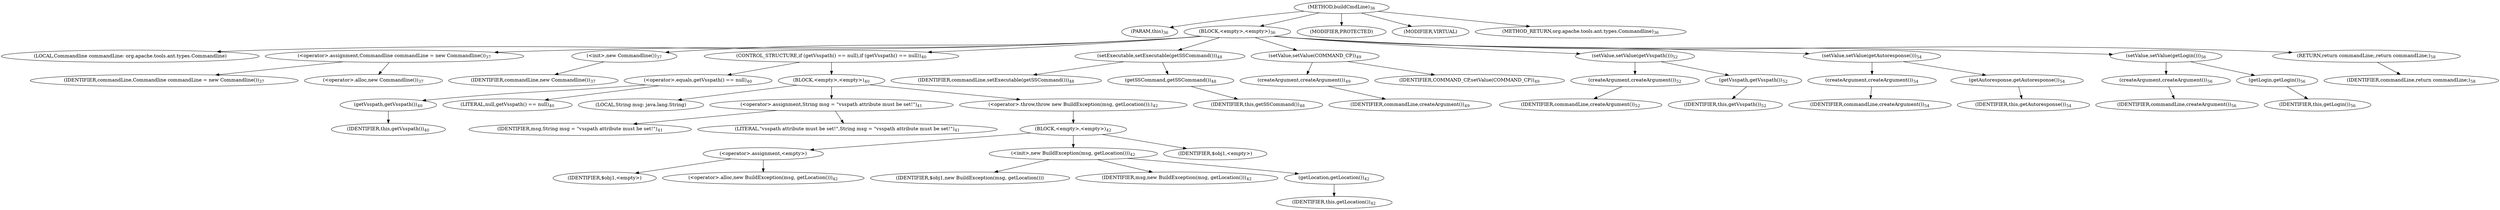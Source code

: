 digraph "buildCmdLine" {  
"17" [label = <(METHOD,buildCmdLine)<SUB>36</SUB>> ]
"6" [label = <(PARAM,this)<SUB>36</SUB>> ]
"18" [label = <(BLOCK,&lt;empty&gt;,&lt;empty&gt;)<SUB>36</SUB>> ]
"4" [label = <(LOCAL,Commandline commandLine: org.apache.tools.ant.types.Commandline)> ]
"19" [label = <(&lt;operator&gt;.assignment,Commandline commandLine = new Commandline())<SUB>37</SUB>> ]
"20" [label = <(IDENTIFIER,commandLine,Commandline commandLine = new Commandline())<SUB>37</SUB>> ]
"21" [label = <(&lt;operator&gt;.alloc,new Commandline())<SUB>37</SUB>> ]
"22" [label = <(&lt;init&gt;,new Commandline())<SUB>37</SUB>> ]
"3" [label = <(IDENTIFIER,commandLine,new Commandline())<SUB>37</SUB>> ]
"23" [label = <(CONTROL_STRUCTURE,if (getVsspath() == null),if (getVsspath() == null))<SUB>40</SUB>> ]
"24" [label = <(&lt;operator&gt;.equals,getVsspath() == null)<SUB>40</SUB>> ]
"25" [label = <(getVsspath,getVsspath())<SUB>40</SUB>> ]
"5" [label = <(IDENTIFIER,this,getVsspath())<SUB>40</SUB>> ]
"26" [label = <(LITERAL,null,getVsspath() == null)<SUB>40</SUB>> ]
"27" [label = <(BLOCK,&lt;empty&gt;,&lt;empty&gt;)<SUB>40</SUB>> ]
"28" [label = <(LOCAL,String msg: java.lang.String)> ]
"29" [label = <(&lt;operator&gt;.assignment,String msg = &quot;vsspath attribute must be set!&quot;)<SUB>41</SUB>> ]
"30" [label = <(IDENTIFIER,msg,String msg = &quot;vsspath attribute must be set!&quot;)<SUB>41</SUB>> ]
"31" [label = <(LITERAL,&quot;vsspath attribute must be set!&quot;,String msg = &quot;vsspath attribute must be set!&quot;)<SUB>41</SUB>> ]
"32" [label = <(&lt;operator&gt;.throw,throw new BuildException(msg, getLocation());)<SUB>42</SUB>> ]
"33" [label = <(BLOCK,&lt;empty&gt;,&lt;empty&gt;)<SUB>42</SUB>> ]
"34" [label = <(&lt;operator&gt;.assignment,&lt;empty&gt;)> ]
"35" [label = <(IDENTIFIER,$obj1,&lt;empty&gt;)> ]
"36" [label = <(&lt;operator&gt;.alloc,new BuildException(msg, getLocation()))<SUB>42</SUB>> ]
"37" [label = <(&lt;init&gt;,new BuildException(msg, getLocation()))<SUB>42</SUB>> ]
"38" [label = <(IDENTIFIER,$obj1,new BuildException(msg, getLocation()))> ]
"39" [label = <(IDENTIFIER,msg,new BuildException(msg, getLocation()))<SUB>42</SUB>> ]
"40" [label = <(getLocation,getLocation())<SUB>42</SUB>> ]
"7" [label = <(IDENTIFIER,this,getLocation())<SUB>42</SUB>> ]
"41" [label = <(IDENTIFIER,$obj1,&lt;empty&gt;)> ]
"42" [label = <(setExecutable,setExecutable(getSSCommand()))<SUB>48</SUB>> ]
"43" [label = <(IDENTIFIER,commandLine,setExecutable(getSSCommand()))<SUB>48</SUB>> ]
"44" [label = <(getSSCommand,getSSCommand())<SUB>48</SUB>> ]
"8" [label = <(IDENTIFIER,this,getSSCommand())<SUB>48</SUB>> ]
"45" [label = <(setValue,setValue(COMMAND_CP))<SUB>49</SUB>> ]
"46" [label = <(createArgument,createArgument())<SUB>49</SUB>> ]
"47" [label = <(IDENTIFIER,commandLine,createArgument())<SUB>49</SUB>> ]
"48" [label = <(IDENTIFIER,COMMAND_CP,setValue(COMMAND_CP))<SUB>49</SUB>> ]
"49" [label = <(setValue,setValue(getVsspath()))<SUB>52</SUB>> ]
"50" [label = <(createArgument,createArgument())<SUB>52</SUB>> ]
"51" [label = <(IDENTIFIER,commandLine,createArgument())<SUB>52</SUB>> ]
"52" [label = <(getVsspath,getVsspath())<SUB>52</SUB>> ]
"9" [label = <(IDENTIFIER,this,getVsspath())<SUB>52</SUB>> ]
"53" [label = <(setValue,setValue(getAutoresponse()))<SUB>54</SUB>> ]
"54" [label = <(createArgument,createArgument())<SUB>54</SUB>> ]
"55" [label = <(IDENTIFIER,commandLine,createArgument())<SUB>54</SUB>> ]
"56" [label = <(getAutoresponse,getAutoresponse())<SUB>54</SUB>> ]
"10" [label = <(IDENTIFIER,this,getAutoresponse())<SUB>54</SUB>> ]
"57" [label = <(setValue,setValue(getLogin()))<SUB>56</SUB>> ]
"58" [label = <(createArgument,createArgument())<SUB>56</SUB>> ]
"59" [label = <(IDENTIFIER,commandLine,createArgument())<SUB>56</SUB>> ]
"60" [label = <(getLogin,getLogin())<SUB>56</SUB>> ]
"11" [label = <(IDENTIFIER,this,getLogin())<SUB>56</SUB>> ]
"61" [label = <(RETURN,return commandLine;,return commandLine;)<SUB>58</SUB>> ]
"62" [label = <(IDENTIFIER,commandLine,return commandLine;)<SUB>58</SUB>> ]
"63" [label = <(MODIFIER,PROTECTED)> ]
"64" [label = <(MODIFIER,VIRTUAL)> ]
"65" [label = <(METHOD_RETURN,org.apache.tools.ant.types.Commandline)<SUB>36</SUB>> ]
  "17" -> "6" 
  "17" -> "18" 
  "17" -> "63" 
  "17" -> "64" 
  "17" -> "65" 
  "18" -> "4" 
  "18" -> "19" 
  "18" -> "22" 
  "18" -> "23" 
  "18" -> "42" 
  "18" -> "45" 
  "18" -> "49" 
  "18" -> "53" 
  "18" -> "57" 
  "18" -> "61" 
  "19" -> "20" 
  "19" -> "21" 
  "22" -> "3" 
  "23" -> "24" 
  "23" -> "27" 
  "24" -> "25" 
  "24" -> "26" 
  "25" -> "5" 
  "27" -> "28" 
  "27" -> "29" 
  "27" -> "32" 
  "29" -> "30" 
  "29" -> "31" 
  "32" -> "33" 
  "33" -> "34" 
  "33" -> "37" 
  "33" -> "41" 
  "34" -> "35" 
  "34" -> "36" 
  "37" -> "38" 
  "37" -> "39" 
  "37" -> "40" 
  "40" -> "7" 
  "42" -> "43" 
  "42" -> "44" 
  "44" -> "8" 
  "45" -> "46" 
  "45" -> "48" 
  "46" -> "47" 
  "49" -> "50" 
  "49" -> "52" 
  "50" -> "51" 
  "52" -> "9" 
  "53" -> "54" 
  "53" -> "56" 
  "54" -> "55" 
  "56" -> "10" 
  "57" -> "58" 
  "57" -> "60" 
  "58" -> "59" 
  "60" -> "11" 
  "61" -> "62" 
}
